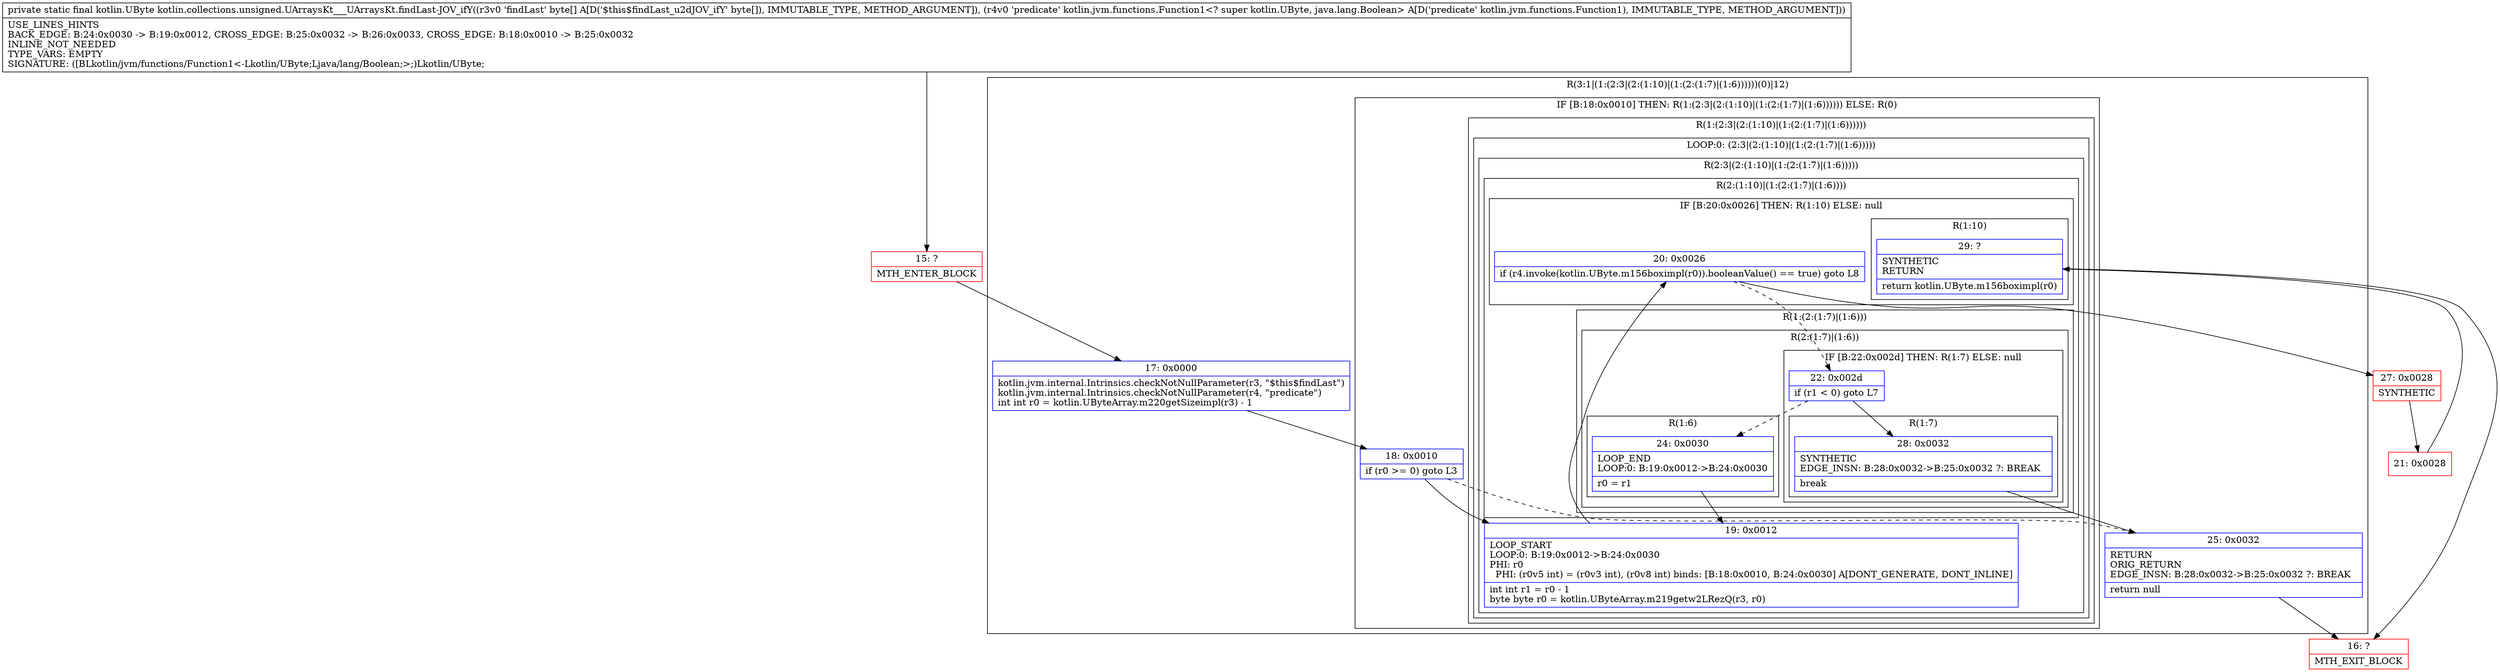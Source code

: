 digraph "CFG forkotlin.collections.unsigned.UArraysKt___UArraysKt.findLast\-JOV_ifY([BLkotlin\/jvm\/functions\/Function1;)Lkotlin\/UByte;" {
subgraph cluster_Region_648769119 {
label = "R(3:1|(1:(2:3|(2:(1:10)|(1:(2:(1:7)|(1:6))))))(0)|12)";
node [shape=record,color=blue];
Node_17 [shape=record,label="{17\:\ 0x0000|kotlin.jvm.internal.Intrinsics.checkNotNullParameter(r3, \"$this$findLast\")\lkotlin.jvm.internal.Intrinsics.checkNotNullParameter(r4, \"predicate\")\lint int r0 = kotlin.UByteArray.m220getSizeimpl(r3) \- 1\l}"];
subgraph cluster_IfRegion_203860744 {
label = "IF [B:18:0x0010] THEN: R(1:(2:3|(2:(1:10)|(1:(2:(1:7)|(1:6)))))) ELSE: R(0)";
node [shape=record,color=blue];
Node_18 [shape=record,label="{18\:\ 0x0010|if (r0 \>= 0) goto L3\l}"];
subgraph cluster_Region_1246408988 {
label = "R(1:(2:3|(2:(1:10)|(1:(2:(1:7)|(1:6))))))";
node [shape=record,color=blue];
subgraph cluster_LoopRegion_42098761 {
label = "LOOP:0: (2:3|(2:(1:10)|(1:(2:(1:7)|(1:6)))))";
node [shape=record,color=blue];
subgraph cluster_Region_1080822110 {
label = "R(2:3|(2:(1:10)|(1:(2:(1:7)|(1:6)))))";
node [shape=record,color=blue];
Node_19 [shape=record,label="{19\:\ 0x0012|LOOP_START\lLOOP:0: B:19:0x0012\-\>B:24:0x0030\lPHI: r0 \l  PHI: (r0v5 int) = (r0v3 int), (r0v8 int) binds: [B:18:0x0010, B:24:0x0030] A[DONT_GENERATE, DONT_INLINE]\l|int int r1 = r0 \- 1\lbyte byte r0 = kotlin.UByteArray.m219getw2LRezQ(r3, r0)\l}"];
subgraph cluster_Region_1874173705 {
label = "R(2:(1:10)|(1:(2:(1:7)|(1:6))))";
node [shape=record,color=blue];
subgraph cluster_IfRegion_239324335 {
label = "IF [B:20:0x0026] THEN: R(1:10) ELSE: null";
node [shape=record,color=blue];
Node_20 [shape=record,label="{20\:\ 0x0026|if (r4.invoke(kotlin.UByte.m156boximpl(r0)).booleanValue() == true) goto L8\l}"];
subgraph cluster_Region_931420292 {
label = "R(1:10)";
node [shape=record,color=blue];
Node_29 [shape=record,label="{29\:\ ?|SYNTHETIC\lRETURN\l|return kotlin.UByte.m156boximpl(r0)\l}"];
}
}
subgraph cluster_Region_1497703305 {
label = "R(1:(2:(1:7)|(1:6)))";
node [shape=record,color=blue];
subgraph cluster_Region_1184414700 {
label = "R(2:(1:7)|(1:6))";
node [shape=record,color=blue];
subgraph cluster_IfRegion_1028148890 {
label = "IF [B:22:0x002d] THEN: R(1:7) ELSE: null";
node [shape=record,color=blue];
Node_22 [shape=record,label="{22\:\ 0x002d|if (r1 \< 0) goto L7\l}"];
subgraph cluster_Region_1460214622 {
label = "R(1:7)";
node [shape=record,color=blue];
Node_28 [shape=record,label="{28\:\ 0x0032|SYNTHETIC\lEDGE_INSN: B:28:0x0032\-\>B:25:0x0032 ?: BREAK  \l|break\l}"];
}
}
subgraph cluster_Region_513123761 {
label = "R(1:6)";
node [shape=record,color=blue];
Node_24 [shape=record,label="{24\:\ 0x0030|LOOP_END\lLOOP:0: B:19:0x0012\-\>B:24:0x0030\l|r0 = r1\l}"];
}
}
}
}
}
}
}
subgraph cluster_Region_344427361 {
label = "R(0)";
node [shape=record,color=blue];
}
}
Node_25 [shape=record,label="{25\:\ 0x0032|RETURN\lORIG_RETURN\lEDGE_INSN: B:28:0x0032\-\>B:25:0x0032 ?: BREAK  \l|return null\l}"];
}
Node_15 [shape=record,color=red,label="{15\:\ ?|MTH_ENTER_BLOCK\l}"];
Node_27 [shape=record,color=red,label="{27\:\ 0x0028|SYNTHETIC\l}"];
Node_21 [shape=record,color=red,label="{21\:\ 0x0028}"];
Node_16 [shape=record,color=red,label="{16\:\ ?|MTH_EXIT_BLOCK\l}"];
MethodNode[shape=record,label="{private static final kotlin.UByte kotlin.collections.unsigned.UArraysKt___UArraysKt.findLast\-JOV_ifY((r3v0 'findLast' byte[] A[D('$this$findLast_u2dJOV_ifY' byte[]), IMMUTABLE_TYPE, METHOD_ARGUMENT]), (r4v0 'predicate' kotlin.jvm.functions.Function1\<? super kotlin.UByte, java.lang.Boolean\> A[D('predicate' kotlin.jvm.functions.Function1), IMMUTABLE_TYPE, METHOD_ARGUMENT]))  | USE_LINES_HINTS\lBACK_EDGE: B:24:0x0030 \-\> B:19:0x0012, CROSS_EDGE: B:25:0x0032 \-\> B:26:0x0033, CROSS_EDGE: B:18:0x0010 \-\> B:25:0x0032\lINLINE_NOT_NEEDED\lTYPE_VARS: EMPTY\lSIGNATURE: ([BLkotlin\/jvm\/functions\/Function1\<\-Lkotlin\/UByte;Ljava\/lang\/Boolean;\>;)Lkotlin\/UByte;\l}"];
MethodNode -> Node_15;Node_17 -> Node_18;
Node_18 -> Node_19;
Node_18 -> Node_25[style=dashed];
Node_19 -> Node_20;
Node_20 -> Node_22[style=dashed];
Node_20 -> Node_27;
Node_29 -> Node_16;
Node_22 -> Node_24[style=dashed];
Node_22 -> Node_28;
Node_28 -> Node_25;
Node_24 -> Node_19;
Node_25 -> Node_16;
Node_15 -> Node_17;
Node_27 -> Node_21;
Node_21 -> Node_29;
}

